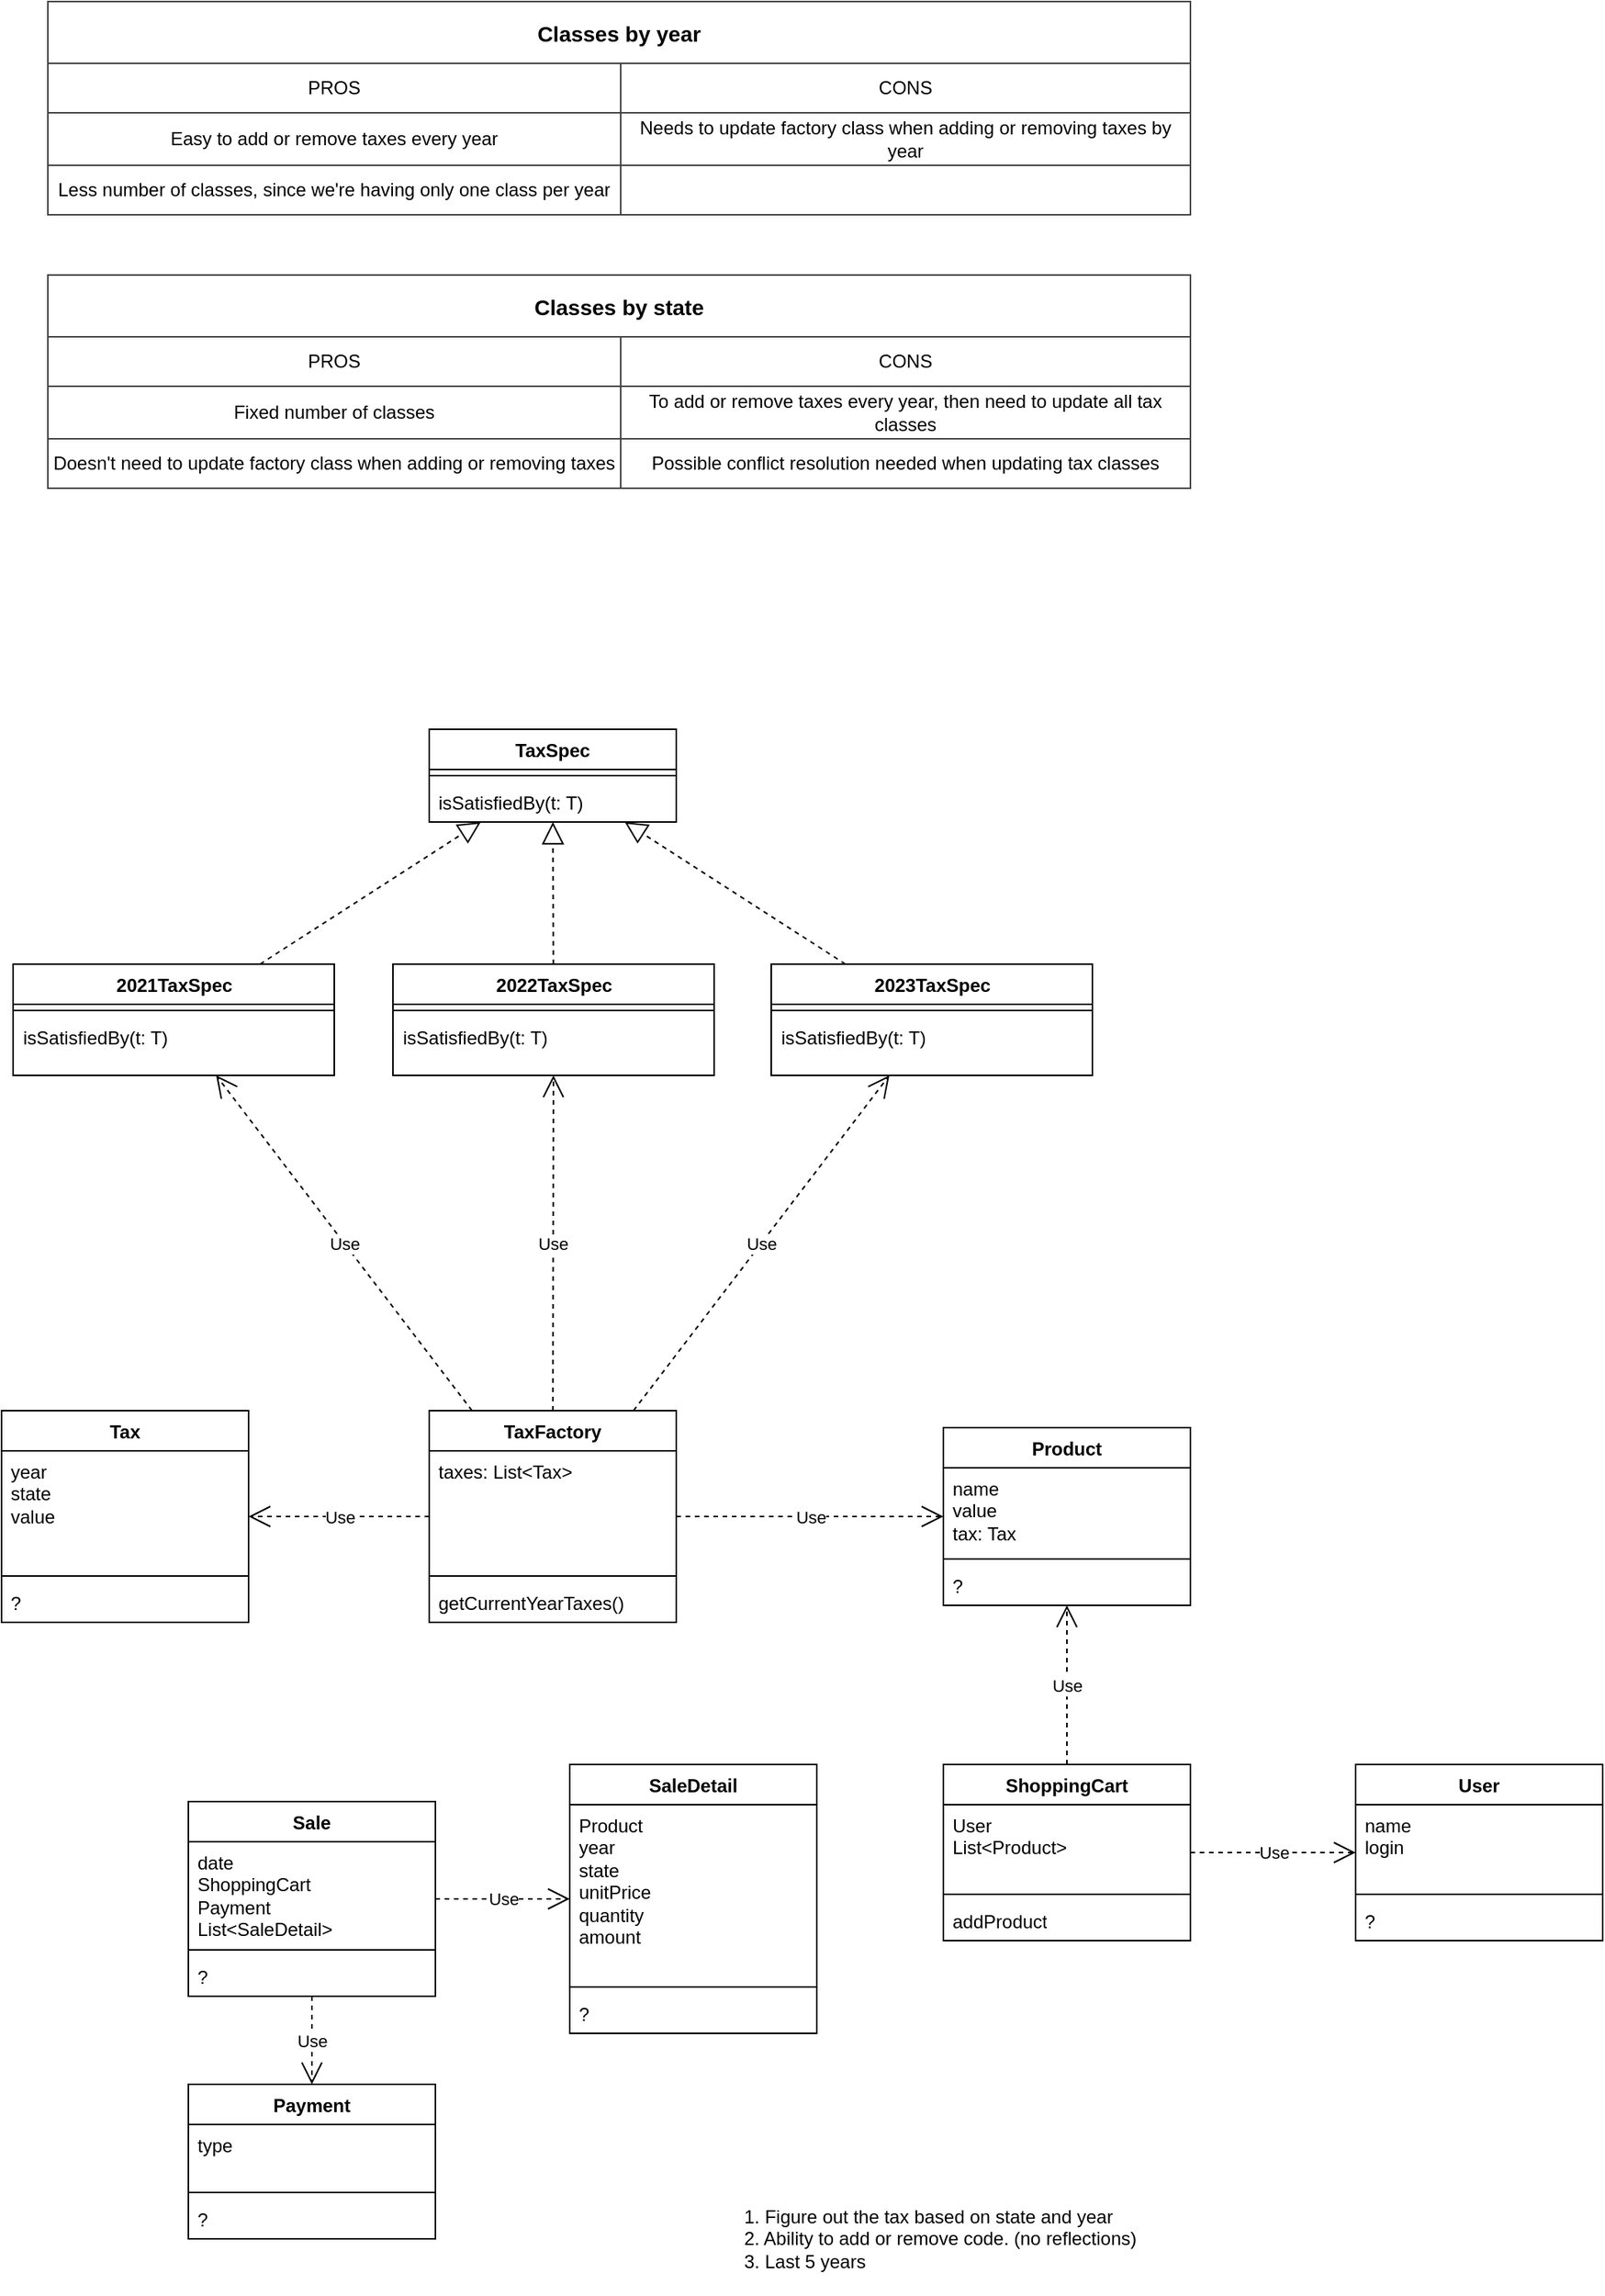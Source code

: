 <mxfile version="21.3.8" type="github">
  <diagram name="Page-1" id="tjbKaKhlfUkzczWWm1Vc">
    <mxGraphModel dx="1789" dy="1350" grid="0" gridSize="10" guides="1" tooltips="1" connect="1" arrows="1" fold="1" page="0" pageScale="1" pageWidth="827" pageHeight="1169" math="0" shadow="0">
      <root>
        <mxCell id="0" />
        <mxCell id="1" parent="0" />
        <mxCell id="YGgGwytgN-IruvjRIngB-1" value="Product" style="swimlane;fontStyle=1;align=center;verticalAlign=top;childLayout=stackLayout;horizontal=1;startSize=26;horizontalStack=0;resizeParent=1;resizeParentMax=0;resizeLast=0;collapsible=1;marginBottom=0;whiteSpace=wrap;html=1;" parent="1" vertex="1">
          <mxGeometry x="70" y="198" width="160" height="115" as="geometry" />
        </mxCell>
        <mxCell id="YGgGwytgN-IruvjRIngB-2" value="&lt;div&gt;name&lt;/div&gt;&lt;div&gt;value&lt;br&gt;&lt;/div&gt;&lt;div&gt;tax: Tax&lt;br&gt;&lt;/div&gt;" style="text;strokeColor=none;fillColor=none;align=left;verticalAlign=top;spacingLeft=4;spacingRight=4;overflow=hidden;rotatable=0;points=[[0,0.5],[1,0.5]];portConstraint=eastwest;whiteSpace=wrap;html=1;" parent="YGgGwytgN-IruvjRIngB-1" vertex="1">
          <mxGeometry y="26" width="160" height="55" as="geometry" />
        </mxCell>
        <mxCell id="YGgGwytgN-IruvjRIngB-3" value="" style="line;strokeWidth=1;fillColor=none;align=left;verticalAlign=middle;spacingTop=-1;spacingLeft=3;spacingRight=3;rotatable=0;labelPosition=right;points=[];portConstraint=eastwest;strokeColor=inherit;" parent="YGgGwytgN-IruvjRIngB-1" vertex="1">
          <mxGeometry y="81" width="160" height="8" as="geometry" />
        </mxCell>
        <mxCell id="YGgGwytgN-IruvjRIngB-4" value="?" style="text;strokeColor=none;fillColor=none;align=left;verticalAlign=top;spacingLeft=4;spacingRight=4;overflow=hidden;rotatable=0;points=[[0,0.5],[1,0.5]];portConstraint=eastwest;whiteSpace=wrap;html=1;" parent="YGgGwytgN-IruvjRIngB-1" vertex="1">
          <mxGeometry y="89" width="160" height="26" as="geometry" />
        </mxCell>
        <mxCell id="YGgGwytgN-IruvjRIngB-5" value="TaxFactory" style="swimlane;fontStyle=1;align=center;verticalAlign=top;childLayout=stackLayout;horizontal=1;startSize=26;horizontalStack=0;resizeParent=1;resizeParentMax=0;resizeLast=0;collapsible=1;marginBottom=0;whiteSpace=wrap;html=1;" parent="1" vertex="1">
          <mxGeometry x="-263" y="187" width="160" height="137" as="geometry">
            <mxRectangle x="331" y="217" width="55" height="26" as="alternateBounds" />
          </mxGeometry>
        </mxCell>
        <mxCell id="YGgGwytgN-IruvjRIngB-6" value="taxes: List&amp;lt;Tax&amp;gt;" style="text;strokeColor=none;fillColor=none;align=left;verticalAlign=top;spacingLeft=4;spacingRight=4;overflow=hidden;rotatable=0;points=[[0,0.5],[1,0.5]];portConstraint=eastwest;whiteSpace=wrap;html=1;" parent="YGgGwytgN-IruvjRIngB-5" vertex="1">
          <mxGeometry y="26" width="160" height="77" as="geometry" />
        </mxCell>
        <mxCell id="YGgGwytgN-IruvjRIngB-7" value="" style="line;strokeWidth=1;fillColor=none;align=left;verticalAlign=middle;spacingTop=-1;spacingLeft=3;spacingRight=3;rotatable=0;labelPosition=right;points=[];portConstraint=eastwest;strokeColor=inherit;" parent="YGgGwytgN-IruvjRIngB-5" vertex="1">
          <mxGeometry y="103" width="160" height="8" as="geometry" />
        </mxCell>
        <mxCell id="YGgGwytgN-IruvjRIngB-8" value="getCurrentYearTaxes()" style="text;strokeColor=none;fillColor=none;align=left;verticalAlign=top;spacingLeft=4;spacingRight=4;overflow=hidden;rotatable=0;points=[[0,0.5],[1,0.5]];portConstraint=eastwest;whiteSpace=wrap;html=1;" parent="YGgGwytgN-IruvjRIngB-5" vertex="1">
          <mxGeometry y="111" width="160" height="26" as="geometry" />
        </mxCell>
        <mxCell id="YGgGwytgN-IruvjRIngB-13" value="ShoppingCart" style="swimlane;fontStyle=1;align=center;verticalAlign=top;childLayout=stackLayout;horizontal=1;startSize=26;horizontalStack=0;resizeParent=1;resizeParentMax=0;resizeLast=0;collapsible=1;marginBottom=0;whiteSpace=wrap;html=1;" parent="1" vertex="1">
          <mxGeometry x="70" y="416" width="160" height="114" as="geometry" />
        </mxCell>
        <mxCell id="YGgGwytgN-IruvjRIngB-14" value="&lt;div&gt;User&lt;/div&gt;&lt;div&gt;List&amp;lt;Product&amp;gt;&lt;br&gt;&lt;/div&gt;" style="text;strokeColor=none;fillColor=none;align=left;verticalAlign=top;spacingLeft=4;spacingRight=4;overflow=hidden;rotatable=0;points=[[0,0.5],[1,0.5]];portConstraint=eastwest;whiteSpace=wrap;html=1;" parent="YGgGwytgN-IruvjRIngB-13" vertex="1">
          <mxGeometry y="26" width="160" height="54" as="geometry" />
        </mxCell>
        <mxCell id="YGgGwytgN-IruvjRIngB-15" value="" style="line;strokeWidth=1;fillColor=none;align=left;verticalAlign=middle;spacingTop=-1;spacingLeft=3;spacingRight=3;rotatable=0;labelPosition=right;points=[];portConstraint=eastwest;strokeColor=inherit;" parent="YGgGwytgN-IruvjRIngB-13" vertex="1">
          <mxGeometry y="80" width="160" height="8" as="geometry" />
        </mxCell>
        <mxCell id="YGgGwytgN-IruvjRIngB-16" value="addProduct" style="text;strokeColor=none;fillColor=none;align=left;verticalAlign=top;spacingLeft=4;spacingRight=4;overflow=hidden;rotatable=0;points=[[0,0.5],[1,0.5]];portConstraint=eastwest;whiteSpace=wrap;html=1;" parent="YGgGwytgN-IruvjRIngB-13" vertex="1">
          <mxGeometry y="88" width="160" height="26" as="geometry" />
        </mxCell>
        <mxCell id="YGgGwytgN-IruvjRIngB-27" value="User" style="swimlane;fontStyle=1;align=center;verticalAlign=top;childLayout=stackLayout;horizontal=1;startSize=26;horizontalStack=0;resizeParent=1;resizeParentMax=0;resizeLast=0;collapsible=1;marginBottom=0;whiteSpace=wrap;html=1;" parent="1" vertex="1">
          <mxGeometry x="337" y="416" width="160" height="114" as="geometry" />
        </mxCell>
        <mxCell id="YGgGwytgN-IruvjRIngB-28" value="&lt;div&gt;name&lt;/div&gt;&lt;div&gt;login&lt;br&gt;&lt;/div&gt;" style="text;strokeColor=none;fillColor=none;align=left;verticalAlign=top;spacingLeft=4;spacingRight=4;overflow=hidden;rotatable=0;points=[[0,0.5],[1,0.5]];portConstraint=eastwest;whiteSpace=wrap;html=1;" parent="YGgGwytgN-IruvjRIngB-27" vertex="1">
          <mxGeometry y="26" width="160" height="54" as="geometry" />
        </mxCell>
        <mxCell id="YGgGwytgN-IruvjRIngB-29" value="" style="line;strokeWidth=1;fillColor=none;align=left;verticalAlign=middle;spacingTop=-1;spacingLeft=3;spacingRight=3;rotatable=0;labelPosition=right;points=[];portConstraint=eastwest;strokeColor=inherit;" parent="YGgGwytgN-IruvjRIngB-27" vertex="1">
          <mxGeometry y="80" width="160" height="8" as="geometry" />
        </mxCell>
        <mxCell id="YGgGwytgN-IruvjRIngB-30" value="?" style="text;strokeColor=none;fillColor=none;align=left;verticalAlign=top;spacingLeft=4;spacingRight=4;overflow=hidden;rotatable=0;points=[[0,0.5],[1,0.5]];portConstraint=eastwest;whiteSpace=wrap;html=1;" parent="YGgGwytgN-IruvjRIngB-27" vertex="1">
          <mxGeometry y="88" width="160" height="26" as="geometry" />
        </mxCell>
        <mxCell id="YGgGwytgN-IruvjRIngB-34" value="Sale" style="swimlane;fontStyle=1;align=center;verticalAlign=top;childLayout=stackLayout;horizontal=1;startSize=26;horizontalStack=0;resizeParent=1;resizeParentMax=0;resizeLast=0;collapsible=1;marginBottom=0;whiteSpace=wrap;html=1;" parent="1" vertex="1">
          <mxGeometry x="-419" y="440" width="160" height="126" as="geometry">
            <mxRectangle x="331" y="217" width="55" height="26" as="alternateBounds" />
          </mxGeometry>
        </mxCell>
        <mxCell id="YGgGwytgN-IruvjRIngB-35" value="date&lt;div&gt;ShoppingCart&lt;/div&gt;&lt;div&gt;Payment&lt;br&gt;&lt;/div&gt;&lt;div&gt;List&amp;lt;SaleDetail&amp;gt;&lt;br&gt;&lt;/div&gt;" style="text;strokeColor=none;fillColor=none;align=left;verticalAlign=top;spacingLeft=4;spacingRight=4;overflow=hidden;rotatable=0;points=[[0,0.5],[1,0.5]];portConstraint=eastwest;whiteSpace=wrap;html=1;" parent="YGgGwytgN-IruvjRIngB-34" vertex="1">
          <mxGeometry y="26" width="160" height="66" as="geometry" />
        </mxCell>
        <mxCell id="YGgGwytgN-IruvjRIngB-36" value="" style="line;strokeWidth=1;fillColor=none;align=left;verticalAlign=middle;spacingTop=-1;spacingLeft=3;spacingRight=3;rotatable=0;labelPosition=right;points=[];portConstraint=eastwest;strokeColor=inherit;" parent="YGgGwytgN-IruvjRIngB-34" vertex="1">
          <mxGeometry y="92" width="160" height="8" as="geometry" />
        </mxCell>
        <mxCell id="YGgGwytgN-IruvjRIngB-37" value="?" style="text;strokeColor=none;fillColor=none;align=left;verticalAlign=top;spacingLeft=4;spacingRight=4;overflow=hidden;rotatable=0;points=[[0,0.5],[1,0.5]];portConstraint=eastwest;whiteSpace=wrap;html=1;" parent="YGgGwytgN-IruvjRIngB-34" vertex="1">
          <mxGeometry y="100" width="160" height="26" as="geometry" />
        </mxCell>
        <mxCell id="YGgGwytgN-IruvjRIngB-38" value="SaleDetail" style="swimlane;fontStyle=1;align=center;verticalAlign=top;childLayout=stackLayout;horizontal=1;startSize=26;horizontalStack=0;resizeParent=1;resizeParentMax=0;resizeLast=0;collapsible=1;marginBottom=0;whiteSpace=wrap;html=1;" parent="1" vertex="1">
          <mxGeometry x="-172" y="416" width="160" height="174" as="geometry">
            <mxRectangle x="331" y="217" width="55" height="26" as="alternateBounds" />
          </mxGeometry>
        </mxCell>
        <mxCell id="YGgGwytgN-IruvjRIngB-39" value="&lt;div&gt;Product&lt;/div&gt;&lt;div&gt;year&lt;/div&gt;&lt;div&gt;state&lt;br&gt;&lt;/div&gt;&lt;div&gt;unitPrice&lt;br&gt;&lt;/div&gt;&lt;div&gt;quantity&lt;/div&gt;&lt;div&gt;amount&lt;br&gt;&lt;/div&gt;" style="text;strokeColor=none;fillColor=none;align=left;verticalAlign=top;spacingLeft=4;spacingRight=4;overflow=hidden;rotatable=0;points=[[0,0.5],[1,0.5]];portConstraint=eastwest;whiteSpace=wrap;html=1;" parent="YGgGwytgN-IruvjRIngB-38" vertex="1">
          <mxGeometry y="26" width="160" height="114" as="geometry" />
        </mxCell>
        <mxCell id="YGgGwytgN-IruvjRIngB-40" value="" style="line;strokeWidth=1;fillColor=none;align=left;verticalAlign=middle;spacingTop=-1;spacingLeft=3;spacingRight=3;rotatable=0;labelPosition=right;points=[];portConstraint=eastwest;strokeColor=inherit;" parent="YGgGwytgN-IruvjRIngB-38" vertex="1">
          <mxGeometry y="140" width="160" height="8" as="geometry" />
        </mxCell>
        <mxCell id="YGgGwytgN-IruvjRIngB-41" value="?" style="text;strokeColor=none;fillColor=none;align=left;verticalAlign=top;spacingLeft=4;spacingRight=4;overflow=hidden;rotatable=0;points=[[0,0.5],[1,0.5]];portConstraint=eastwest;whiteSpace=wrap;html=1;" parent="YGgGwytgN-IruvjRIngB-38" vertex="1">
          <mxGeometry y="148" width="160" height="26" as="geometry" />
        </mxCell>
        <mxCell id="YGgGwytgN-IruvjRIngB-49" value="Use" style="endArrow=open;endSize=12;dashed=1;html=1;rounded=0;" parent="1" source="YGgGwytgN-IruvjRIngB-13" target="YGgGwytgN-IruvjRIngB-1" edge="1">
          <mxGeometry width="160" relative="1" as="geometry">
            <mxPoint x="-59" y="428" as="sourcePoint" />
            <mxPoint x="101" y="428" as="targetPoint" />
          </mxGeometry>
        </mxCell>
        <mxCell id="YGgGwytgN-IruvjRIngB-50" value="Use" style="endArrow=open;endSize=12;dashed=1;html=1;rounded=0;" parent="1" source="YGgGwytgN-IruvjRIngB-13" target="YGgGwytgN-IruvjRIngB-27" edge="1">
          <mxGeometry width="160" relative="1" as="geometry">
            <mxPoint x="160" y="426" as="sourcePoint" />
            <mxPoint x="160" y="353" as="targetPoint" />
          </mxGeometry>
        </mxCell>
        <mxCell id="YGgGwytgN-IruvjRIngB-51" value="Use" style="endArrow=open;endSize=12;dashed=1;html=1;rounded=0;" parent="1" source="YGgGwytgN-IruvjRIngB-34" target="YGgGwytgN-IruvjRIngB-38" edge="1">
          <mxGeometry width="160" relative="1" as="geometry">
            <mxPoint x="-59" y="428" as="sourcePoint" />
            <mxPoint x="101" y="428" as="targetPoint" />
          </mxGeometry>
        </mxCell>
        <mxCell id="YGgGwytgN-IruvjRIngB-52" value="Use" style="endArrow=open;endSize=12;dashed=1;html=1;rounded=0;" parent="1" source="YGgGwytgN-IruvjRIngB-5" target="YGgGwytgN-IruvjRIngB-1" edge="1">
          <mxGeometry width="160" relative="1" as="geometry">
            <mxPoint x="170" y="436" as="sourcePoint" />
            <mxPoint x="170" y="363" as="targetPoint" />
            <mxPoint as="offset" />
          </mxGeometry>
        </mxCell>
        <mxCell id="YGgGwytgN-IruvjRIngB-53" value="Payment" style="swimlane;fontStyle=1;align=center;verticalAlign=top;childLayout=stackLayout;horizontal=1;startSize=26;horizontalStack=0;resizeParent=1;resizeParentMax=0;resizeLast=0;collapsible=1;marginBottom=0;whiteSpace=wrap;html=1;" parent="1" vertex="1">
          <mxGeometry x="-419" y="623" width="160" height="100" as="geometry">
            <mxRectangle x="331" y="217" width="55" height="26" as="alternateBounds" />
          </mxGeometry>
        </mxCell>
        <mxCell id="YGgGwytgN-IruvjRIngB-54" value="type" style="text;strokeColor=none;fillColor=none;align=left;verticalAlign=top;spacingLeft=4;spacingRight=4;overflow=hidden;rotatable=0;points=[[0,0.5],[1,0.5]];portConstraint=eastwest;whiteSpace=wrap;html=1;" parent="YGgGwytgN-IruvjRIngB-53" vertex="1">
          <mxGeometry y="26" width="160" height="40" as="geometry" />
        </mxCell>
        <mxCell id="YGgGwytgN-IruvjRIngB-55" value="" style="line;strokeWidth=1;fillColor=none;align=left;verticalAlign=middle;spacingTop=-1;spacingLeft=3;spacingRight=3;rotatable=0;labelPosition=right;points=[];portConstraint=eastwest;strokeColor=inherit;" parent="YGgGwytgN-IruvjRIngB-53" vertex="1">
          <mxGeometry y="66" width="160" height="8" as="geometry" />
        </mxCell>
        <mxCell id="YGgGwytgN-IruvjRIngB-56" value="?" style="text;strokeColor=none;fillColor=none;align=left;verticalAlign=top;spacingLeft=4;spacingRight=4;overflow=hidden;rotatable=0;points=[[0,0.5],[1,0.5]];portConstraint=eastwest;whiteSpace=wrap;html=1;" parent="YGgGwytgN-IruvjRIngB-53" vertex="1">
          <mxGeometry y="74" width="160" height="26" as="geometry" />
        </mxCell>
        <mxCell id="YGgGwytgN-IruvjRIngB-57" value="Use" style="endArrow=open;endSize=12;dashed=1;html=1;rounded=0;" parent="1" source="YGgGwytgN-IruvjRIngB-34" target="YGgGwytgN-IruvjRIngB-53" edge="1">
          <mxGeometry width="160" relative="1" as="geometry">
            <mxPoint x="-249" y="513" as="sourcePoint" />
            <mxPoint x="-162" y="513" as="targetPoint" />
          </mxGeometry>
        </mxCell>
        <mxCell id="Z2pKYS3UhgvbqjfImbGo-1" value="&lt;div&gt;1. Figure out the tax based on state and year&lt;/div&gt;&lt;div&gt;2. Ability to add or remove code. (no reflections)&lt;br&gt;&lt;/div&gt;3. Last 5 years" style="text;html=1;strokeColor=none;fillColor=none;align=left;verticalAlign=middle;whiteSpace=wrap;rounded=0;" parent="1" vertex="1">
          <mxGeometry x="-61" y="687" width="320" height="72" as="geometry" />
        </mxCell>
        <mxCell id="kHqZi7XsAz3ZAa4_-5RQ-1" value="Tax" style="swimlane;fontStyle=1;align=center;verticalAlign=top;childLayout=stackLayout;horizontal=1;startSize=26;horizontalStack=0;resizeParent=1;resizeParentMax=0;resizeLast=0;collapsible=1;marginBottom=0;whiteSpace=wrap;html=1;" parent="1" vertex="1">
          <mxGeometry x="-540" y="187" width="160" height="137" as="geometry">
            <mxRectangle x="331" y="217" width="55" height="26" as="alternateBounds" />
          </mxGeometry>
        </mxCell>
        <mxCell id="kHqZi7XsAz3ZAa4_-5RQ-2" value="year&lt;div&gt;state&lt;br&gt;&lt;/div&gt;&lt;div&gt;value&lt;br&gt;&lt;/div&gt;" style="text;strokeColor=none;fillColor=none;align=left;verticalAlign=top;spacingLeft=4;spacingRight=4;overflow=hidden;rotatable=0;points=[[0,0.5],[1,0.5]];portConstraint=eastwest;whiteSpace=wrap;html=1;" parent="kHqZi7XsAz3ZAa4_-5RQ-1" vertex="1">
          <mxGeometry y="26" width="160" height="77" as="geometry" />
        </mxCell>
        <mxCell id="kHqZi7XsAz3ZAa4_-5RQ-3" value="" style="line;strokeWidth=1;fillColor=none;align=left;verticalAlign=middle;spacingTop=-1;spacingLeft=3;spacingRight=3;rotatable=0;labelPosition=right;points=[];portConstraint=eastwest;strokeColor=inherit;" parent="kHqZi7XsAz3ZAa4_-5RQ-1" vertex="1">
          <mxGeometry y="103" width="160" height="8" as="geometry" />
        </mxCell>
        <mxCell id="kHqZi7XsAz3ZAa4_-5RQ-4" value="?" style="text;strokeColor=none;fillColor=none;align=left;verticalAlign=top;spacingLeft=4;spacingRight=4;overflow=hidden;rotatable=0;points=[[0,0.5],[1,0.5]];portConstraint=eastwest;whiteSpace=wrap;html=1;" parent="kHqZi7XsAz3ZAa4_-5RQ-1" vertex="1">
          <mxGeometry y="111" width="160" height="26" as="geometry" />
        </mxCell>
        <mxCell id="kHqZi7XsAz3ZAa4_-5RQ-13" value="TaxSpec" style="swimlane;fontStyle=1;align=center;verticalAlign=top;childLayout=stackLayout;horizontal=1;startSize=26;horizontalStack=0;resizeParent=1;resizeParentMax=0;resizeLast=0;collapsible=1;marginBottom=0;whiteSpace=wrap;html=1;" parent="1" vertex="1">
          <mxGeometry x="-263" y="-254" width="160" height="60" as="geometry">
            <mxRectangle x="331" y="217" width="55" height="26" as="alternateBounds" />
          </mxGeometry>
        </mxCell>
        <mxCell id="kHqZi7XsAz3ZAa4_-5RQ-14" value="" style="line;strokeWidth=1;fillColor=none;align=left;verticalAlign=middle;spacingTop=-1;spacingLeft=3;spacingRight=3;rotatable=0;labelPosition=right;points=[];portConstraint=eastwest;strokeColor=inherit;" parent="kHqZi7XsAz3ZAa4_-5RQ-13" vertex="1">
          <mxGeometry y="26" width="160" height="8" as="geometry" />
        </mxCell>
        <mxCell id="kHqZi7XsAz3ZAa4_-5RQ-15" value="isSatisfiedBy(t: T)" style="text;strokeColor=none;fillColor=none;align=left;verticalAlign=top;spacingLeft=4;spacingRight=4;overflow=hidden;rotatable=0;points=[[0,0.5],[1,0.5]];portConstraint=eastwest;whiteSpace=wrap;html=1;" parent="kHqZi7XsAz3ZAa4_-5RQ-13" vertex="1">
          <mxGeometry y="34" width="160" height="26" as="geometry" />
        </mxCell>
        <mxCell id="kHqZi7XsAz3ZAa4_-5RQ-16" value="2023TaxSpec" style="swimlane;fontStyle=1;align=center;verticalAlign=top;childLayout=stackLayout;horizontal=1;startSize=26;horizontalStack=0;resizeParent=1;resizeParentMax=0;resizeLast=0;collapsible=1;marginBottom=0;whiteSpace=wrap;html=1;" parent="1" vertex="1">
          <mxGeometry x="-41.5" y="-102" width="208" height="72" as="geometry">
            <mxRectangle x="331" y="217" width="55" height="26" as="alternateBounds" />
          </mxGeometry>
        </mxCell>
        <mxCell id="kHqZi7XsAz3ZAa4_-5RQ-17" value="" style="line;strokeWidth=1;fillColor=none;align=left;verticalAlign=middle;spacingTop=-1;spacingLeft=3;spacingRight=3;rotatable=0;labelPosition=right;points=[];portConstraint=eastwest;strokeColor=inherit;" parent="kHqZi7XsAz3ZAa4_-5RQ-16" vertex="1">
          <mxGeometry y="26" width="208" height="8" as="geometry" />
        </mxCell>
        <mxCell id="kHqZi7XsAz3ZAa4_-5RQ-18" value="isSatisfiedBy(t: T)" style="text;strokeColor=none;fillColor=none;align=left;verticalAlign=top;spacingLeft=4;spacingRight=4;overflow=hidden;rotatable=0;points=[[0,0.5],[1,0.5]];portConstraint=eastwest;whiteSpace=wrap;html=1;" parent="kHqZi7XsAz3ZAa4_-5RQ-16" vertex="1">
          <mxGeometry y="34" width="208" height="38" as="geometry" />
        </mxCell>
        <mxCell id="kHqZi7XsAz3ZAa4_-5RQ-20" value="" style="endArrow=block;dashed=1;endFill=0;endSize=12;html=1;rounded=0;" parent="1" source="kHqZi7XsAz3ZAa4_-5RQ-16" target="kHqZi7XsAz3ZAa4_-5RQ-13" edge="1">
          <mxGeometry width="160" relative="1" as="geometry">
            <mxPoint x="-41" y="81" as="sourcePoint" />
            <mxPoint x="119" y="81" as="targetPoint" />
          </mxGeometry>
        </mxCell>
        <mxCell id="kHqZi7XsAz3ZAa4_-5RQ-22" value="Use" style="endArrow=open;endSize=12;dashed=1;html=1;rounded=0;" parent="1" source="YGgGwytgN-IruvjRIngB-5" target="361E3foUAe-FWCX1Zc84-4" edge="1">
          <mxGeometry width="160" relative="1" as="geometry">
            <mxPoint x="-2" y="296" as="sourcePoint" />
            <mxPoint x="-287.776" y="73" as="targetPoint" />
            <mxPoint as="offset" />
          </mxGeometry>
        </mxCell>
        <mxCell id="kHqZi7XsAz3ZAa4_-5RQ-23" value="Use" style="endArrow=open;endSize=12;dashed=1;html=1;rounded=0;" parent="1" source="YGgGwytgN-IruvjRIngB-5" target="kHqZi7XsAz3ZAa4_-5RQ-16" edge="1">
          <mxGeometry width="160" relative="1" as="geometry">
            <mxPoint x="-142" y="227" as="sourcePoint" />
            <mxPoint x="-53.318" y="73" as="targetPoint" />
            <mxPoint as="offset" />
          </mxGeometry>
        </mxCell>
        <mxCell id="kHqZi7XsAz3ZAa4_-5RQ-24" value="Use" style="endArrow=open;endSize=12;dashed=1;html=1;rounded=0;" parent="1" source="YGgGwytgN-IruvjRIngB-5" target="kHqZi7XsAz3ZAa4_-5RQ-1" edge="1">
          <mxGeometry width="160" relative="1" as="geometry">
            <mxPoint x="-212" y="197" as="sourcePoint" />
            <mxPoint x="-278" y="83" as="targetPoint" />
            <mxPoint as="offset" />
          </mxGeometry>
        </mxCell>
        <mxCell id="361E3foUAe-FWCX1Zc84-1" value="2022TaxSpec" style="swimlane;fontStyle=1;align=center;verticalAlign=top;childLayout=stackLayout;horizontal=1;startSize=26;horizontalStack=0;resizeParent=1;resizeParentMax=0;resizeLast=0;collapsible=1;marginBottom=0;whiteSpace=wrap;html=1;" vertex="1" parent="1">
          <mxGeometry x="-286.5" y="-102" width="208" height="72" as="geometry">
            <mxRectangle x="331" y="217" width="55" height="26" as="alternateBounds" />
          </mxGeometry>
        </mxCell>
        <mxCell id="361E3foUAe-FWCX1Zc84-2" value="" style="line;strokeWidth=1;fillColor=none;align=left;verticalAlign=middle;spacingTop=-1;spacingLeft=3;spacingRight=3;rotatable=0;labelPosition=right;points=[];portConstraint=eastwest;strokeColor=inherit;" vertex="1" parent="361E3foUAe-FWCX1Zc84-1">
          <mxGeometry y="26" width="208" height="8" as="geometry" />
        </mxCell>
        <mxCell id="361E3foUAe-FWCX1Zc84-3" value="isSatisfiedBy(t: T)" style="text;strokeColor=none;fillColor=none;align=left;verticalAlign=top;spacingLeft=4;spacingRight=4;overflow=hidden;rotatable=0;points=[[0,0.5],[1,0.5]];portConstraint=eastwest;whiteSpace=wrap;html=1;" vertex="1" parent="361E3foUAe-FWCX1Zc84-1">
          <mxGeometry y="34" width="208" height="38" as="geometry" />
        </mxCell>
        <mxCell id="361E3foUAe-FWCX1Zc84-4" value="2021TaxSpec" style="swimlane;fontStyle=1;align=center;verticalAlign=top;childLayout=stackLayout;horizontal=1;startSize=26;horizontalStack=0;resizeParent=1;resizeParentMax=0;resizeLast=0;collapsible=1;marginBottom=0;whiteSpace=wrap;html=1;" vertex="1" parent="1">
          <mxGeometry x="-532.5" y="-102" width="208" height="72" as="geometry">
            <mxRectangle x="331" y="217" width="55" height="26" as="alternateBounds" />
          </mxGeometry>
        </mxCell>
        <mxCell id="361E3foUAe-FWCX1Zc84-5" value="" style="line;strokeWidth=1;fillColor=none;align=left;verticalAlign=middle;spacingTop=-1;spacingLeft=3;spacingRight=3;rotatable=0;labelPosition=right;points=[];portConstraint=eastwest;strokeColor=inherit;" vertex="1" parent="361E3foUAe-FWCX1Zc84-4">
          <mxGeometry y="26" width="208" height="8" as="geometry" />
        </mxCell>
        <mxCell id="361E3foUAe-FWCX1Zc84-6" value="isSatisfiedBy(t: T)" style="text;strokeColor=none;fillColor=none;align=left;verticalAlign=top;spacingLeft=4;spacingRight=4;overflow=hidden;rotatable=0;points=[[0,0.5],[1,0.5]];portConstraint=eastwest;whiteSpace=wrap;html=1;" vertex="1" parent="361E3foUAe-FWCX1Zc84-4">
          <mxGeometry y="34" width="208" height="38" as="geometry" />
        </mxCell>
        <mxCell id="361E3foUAe-FWCX1Zc84-7" value="" style="endArrow=block;dashed=1;endFill=0;endSize=12;html=1;rounded=0;" edge="1" parent="1" source="361E3foUAe-FWCX1Zc84-1" target="kHqZi7XsAz3ZAa4_-5RQ-13">
          <mxGeometry width="160" relative="1" as="geometry">
            <mxPoint x="-32" y="-133" as="sourcePoint" />
            <mxPoint x="-121" y="-184" as="targetPoint" />
          </mxGeometry>
        </mxCell>
        <mxCell id="361E3foUAe-FWCX1Zc84-8" value="" style="endArrow=block;dashed=1;endFill=0;endSize=12;html=1;rounded=0;" edge="1" parent="1" source="361E3foUAe-FWCX1Zc84-4" target="kHqZi7XsAz3ZAa4_-5RQ-13">
          <mxGeometry width="160" relative="1" as="geometry">
            <mxPoint x="-22" y="-123" as="sourcePoint" />
            <mxPoint x="-111" y="-174" as="targetPoint" />
          </mxGeometry>
        </mxCell>
        <mxCell id="361E3foUAe-FWCX1Zc84-9" value="Use" style="endArrow=open;endSize=12;dashed=1;html=1;rounded=0;" edge="1" parent="1" source="YGgGwytgN-IruvjRIngB-5" target="361E3foUAe-FWCX1Zc84-1">
          <mxGeometry width="160" relative="1" as="geometry">
            <mxPoint x="-220" y="197" as="sourcePoint" />
            <mxPoint x="-394" y="-56" as="targetPoint" />
            <mxPoint as="offset" />
          </mxGeometry>
        </mxCell>
        <mxCell id="361E3foUAe-FWCX1Zc84-11" value="Classes by year" style="shape=table;startSize=40;container=1;collapsible=0;childLayout=tableLayout;fontStyle=1;fontSize=14;strokeColor=#434343;" vertex="1" parent="1">
          <mxGeometry x="-510" y="-725" width="740" height="138" as="geometry" />
        </mxCell>
        <mxCell id="361E3foUAe-FWCX1Zc84-15" value="" style="shape=tableRow;horizontal=0;startSize=0;swimlaneHead=0;swimlaneBody=0;strokeColor=inherit;top=0;left=0;bottom=0;right=0;collapsible=0;dropTarget=0;fillColor=none;points=[[0,0.5],[1,0.5]];portConstraint=eastwest;" vertex="1" parent="361E3foUAe-FWCX1Zc84-11">
          <mxGeometry y="40" width="740" height="32" as="geometry" />
        </mxCell>
        <mxCell id="361E3foUAe-FWCX1Zc84-16" value="PROS" style="shape=partialRectangle;html=1;whiteSpace=wrap;connectable=0;strokeColor=inherit;overflow=hidden;fillColor=none;top=0;left=0;bottom=0;right=0;pointerEvents=1;" vertex="1" parent="361E3foUAe-FWCX1Zc84-15">
          <mxGeometry width="371" height="32" as="geometry">
            <mxRectangle width="371" height="32" as="alternateBounds" />
          </mxGeometry>
        </mxCell>
        <mxCell id="361E3foUAe-FWCX1Zc84-17" value="CONS" style="shape=partialRectangle;html=1;whiteSpace=wrap;connectable=0;strokeColor=inherit;overflow=hidden;fillColor=none;top=0;left=0;bottom=0;right=0;pointerEvents=1;" vertex="1" parent="361E3foUAe-FWCX1Zc84-15">
          <mxGeometry x="371" width="369" height="32" as="geometry">
            <mxRectangle width="369" height="32" as="alternateBounds" />
          </mxGeometry>
        </mxCell>
        <mxCell id="361E3foUAe-FWCX1Zc84-18" value="" style="shape=tableRow;horizontal=0;startSize=0;swimlaneHead=0;swimlaneBody=0;strokeColor=inherit;top=0;left=0;bottom=0;right=0;collapsible=0;dropTarget=0;fillColor=none;points=[[0,0.5],[1,0.5]];portConstraint=eastwest;" vertex="1" parent="361E3foUAe-FWCX1Zc84-11">
          <mxGeometry y="72" width="740" height="34" as="geometry" />
        </mxCell>
        <mxCell id="361E3foUAe-FWCX1Zc84-19" value="Easy to add or remove taxes every year" style="shape=partialRectangle;html=1;whiteSpace=wrap;connectable=0;strokeColor=inherit;overflow=hidden;fillColor=none;top=0;left=0;bottom=0;right=0;pointerEvents=1;" vertex="1" parent="361E3foUAe-FWCX1Zc84-18">
          <mxGeometry width="371" height="34" as="geometry">
            <mxRectangle width="371" height="34" as="alternateBounds" />
          </mxGeometry>
        </mxCell>
        <mxCell id="361E3foUAe-FWCX1Zc84-20" value="Needs to update factory class when adding or removing taxes by year" style="shape=partialRectangle;html=1;whiteSpace=wrap;connectable=0;strokeColor=inherit;overflow=hidden;fillColor=none;top=0;left=0;bottom=0;right=0;pointerEvents=1;" vertex="1" parent="361E3foUAe-FWCX1Zc84-18">
          <mxGeometry x="371" width="369" height="34" as="geometry">
            <mxRectangle width="369" height="34" as="alternateBounds" />
          </mxGeometry>
        </mxCell>
        <mxCell id="361E3foUAe-FWCX1Zc84-21" value="" style="shape=tableRow;horizontal=0;startSize=0;swimlaneHead=0;swimlaneBody=0;strokeColor=inherit;top=0;left=0;bottom=0;right=0;collapsible=0;dropTarget=0;fillColor=none;points=[[0,0.5],[1,0.5]];portConstraint=eastwest;" vertex="1" parent="361E3foUAe-FWCX1Zc84-11">
          <mxGeometry y="106" width="740" height="32" as="geometry" />
        </mxCell>
        <mxCell id="361E3foUAe-FWCX1Zc84-22" value="&lt;div&gt;Less number of classes, since we&#39;re having only one class per year&lt;/div&gt;" style="shape=partialRectangle;html=1;whiteSpace=wrap;connectable=0;strokeColor=inherit;overflow=hidden;fillColor=none;top=0;left=0;bottom=0;right=0;pointerEvents=1;" vertex="1" parent="361E3foUAe-FWCX1Zc84-21">
          <mxGeometry width="371" height="32" as="geometry">
            <mxRectangle width="371" height="32" as="alternateBounds" />
          </mxGeometry>
        </mxCell>
        <mxCell id="361E3foUAe-FWCX1Zc84-23" value="" style="shape=partialRectangle;html=1;whiteSpace=wrap;connectable=0;strokeColor=inherit;overflow=hidden;fillColor=none;top=0;left=0;bottom=0;right=0;pointerEvents=1;" vertex="1" parent="361E3foUAe-FWCX1Zc84-21">
          <mxGeometry x="371" width="369" height="32" as="geometry">
            <mxRectangle width="369" height="32" as="alternateBounds" />
          </mxGeometry>
        </mxCell>
        <mxCell id="361E3foUAe-FWCX1Zc84-29" value="Classes by state" style="shape=table;startSize=40;container=1;collapsible=0;childLayout=tableLayout;fontStyle=1;fontSize=14;strokeColor=#434343;" vertex="1" parent="1">
          <mxGeometry x="-510" y="-548" width="740" height="138" as="geometry" />
        </mxCell>
        <mxCell id="361E3foUAe-FWCX1Zc84-30" value="" style="shape=tableRow;horizontal=0;startSize=0;swimlaneHead=0;swimlaneBody=0;strokeColor=inherit;top=0;left=0;bottom=0;right=0;collapsible=0;dropTarget=0;fillColor=none;points=[[0,0.5],[1,0.5]];portConstraint=eastwest;" vertex="1" parent="361E3foUAe-FWCX1Zc84-29">
          <mxGeometry y="40" width="740" height="32" as="geometry" />
        </mxCell>
        <mxCell id="361E3foUAe-FWCX1Zc84-31" value="PROS" style="shape=partialRectangle;html=1;whiteSpace=wrap;connectable=0;strokeColor=inherit;overflow=hidden;fillColor=none;top=0;left=0;bottom=0;right=0;pointerEvents=1;" vertex="1" parent="361E3foUAe-FWCX1Zc84-30">
          <mxGeometry width="371" height="32" as="geometry">
            <mxRectangle width="371" height="32" as="alternateBounds" />
          </mxGeometry>
        </mxCell>
        <mxCell id="361E3foUAe-FWCX1Zc84-32" value="CONS" style="shape=partialRectangle;html=1;whiteSpace=wrap;connectable=0;strokeColor=inherit;overflow=hidden;fillColor=none;top=0;left=0;bottom=0;right=0;pointerEvents=1;" vertex="1" parent="361E3foUAe-FWCX1Zc84-30">
          <mxGeometry x="371" width="369" height="32" as="geometry">
            <mxRectangle width="369" height="32" as="alternateBounds" />
          </mxGeometry>
        </mxCell>
        <mxCell id="361E3foUAe-FWCX1Zc84-33" value="" style="shape=tableRow;horizontal=0;startSize=0;swimlaneHead=0;swimlaneBody=0;strokeColor=inherit;top=0;left=0;bottom=0;right=0;collapsible=0;dropTarget=0;fillColor=none;points=[[0,0.5],[1,0.5]];portConstraint=eastwest;" vertex="1" parent="361E3foUAe-FWCX1Zc84-29">
          <mxGeometry y="72" width="740" height="34" as="geometry" />
        </mxCell>
        <mxCell id="361E3foUAe-FWCX1Zc84-34" value="Fixed number of classes" style="shape=partialRectangle;html=1;whiteSpace=wrap;connectable=0;strokeColor=inherit;overflow=hidden;fillColor=none;top=0;left=0;bottom=0;right=0;pointerEvents=1;" vertex="1" parent="361E3foUAe-FWCX1Zc84-33">
          <mxGeometry width="371" height="34" as="geometry">
            <mxRectangle width="371" height="34" as="alternateBounds" />
          </mxGeometry>
        </mxCell>
        <mxCell id="361E3foUAe-FWCX1Zc84-35" value="To add or remove taxes every year, then need to update all tax classes" style="shape=partialRectangle;html=1;whiteSpace=wrap;connectable=0;strokeColor=inherit;overflow=hidden;fillColor=none;top=0;left=0;bottom=0;right=0;pointerEvents=1;" vertex="1" parent="361E3foUAe-FWCX1Zc84-33">
          <mxGeometry x="371" width="369" height="34" as="geometry">
            <mxRectangle width="369" height="34" as="alternateBounds" />
          </mxGeometry>
        </mxCell>
        <mxCell id="361E3foUAe-FWCX1Zc84-36" value="" style="shape=tableRow;horizontal=0;startSize=0;swimlaneHead=0;swimlaneBody=0;strokeColor=inherit;top=0;left=0;bottom=0;right=0;collapsible=0;dropTarget=0;fillColor=none;points=[[0,0.5],[1,0.5]];portConstraint=eastwest;" vertex="1" parent="361E3foUAe-FWCX1Zc84-29">
          <mxGeometry y="106" width="740" height="32" as="geometry" />
        </mxCell>
        <mxCell id="361E3foUAe-FWCX1Zc84-37" value="Doesn&#39;t need to update factory class when adding or removing taxes" style="shape=partialRectangle;html=1;whiteSpace=wrap;connectable=0;strokeColor=inherit;overflow=hidden;fillColor=none;top=0;left=0;bottom=0;right=0;pointerEvents=1;" vertex="1" parent="361E3foUAe-FWCX1Zc84-36">
          <mxGeometry width="371" height="32" as="geometry">
            <mxRectangle width="371" height="32" as="alternateBounds" />
          </mxGeometry>
        </mxCell>
        <mxCell id="361E3foUAe-FWCX1Zc84-38" value="Possible conflict resolution needed when updating tax classes" style="shape=partialRectangle;html=1;whiteSpace=wrap;connectable=0;strokeColor=inherit;overflow=hidden;fillColor=none;top=0;left=0;bottom=0;right=0;pointerEvents=1;" vertex="1" parent="361E3foUAe-FWCX1Zc84-36">
          <mxGeometry x="371" width="369" height="32" as="geometry">
            <mxRectangle width="369" height="32" as="alternateBounds" />
          </mxGeometry>
        </mxCell>
      </root>
    </mxGraphModel>
  </diagram>
</mxfile>
